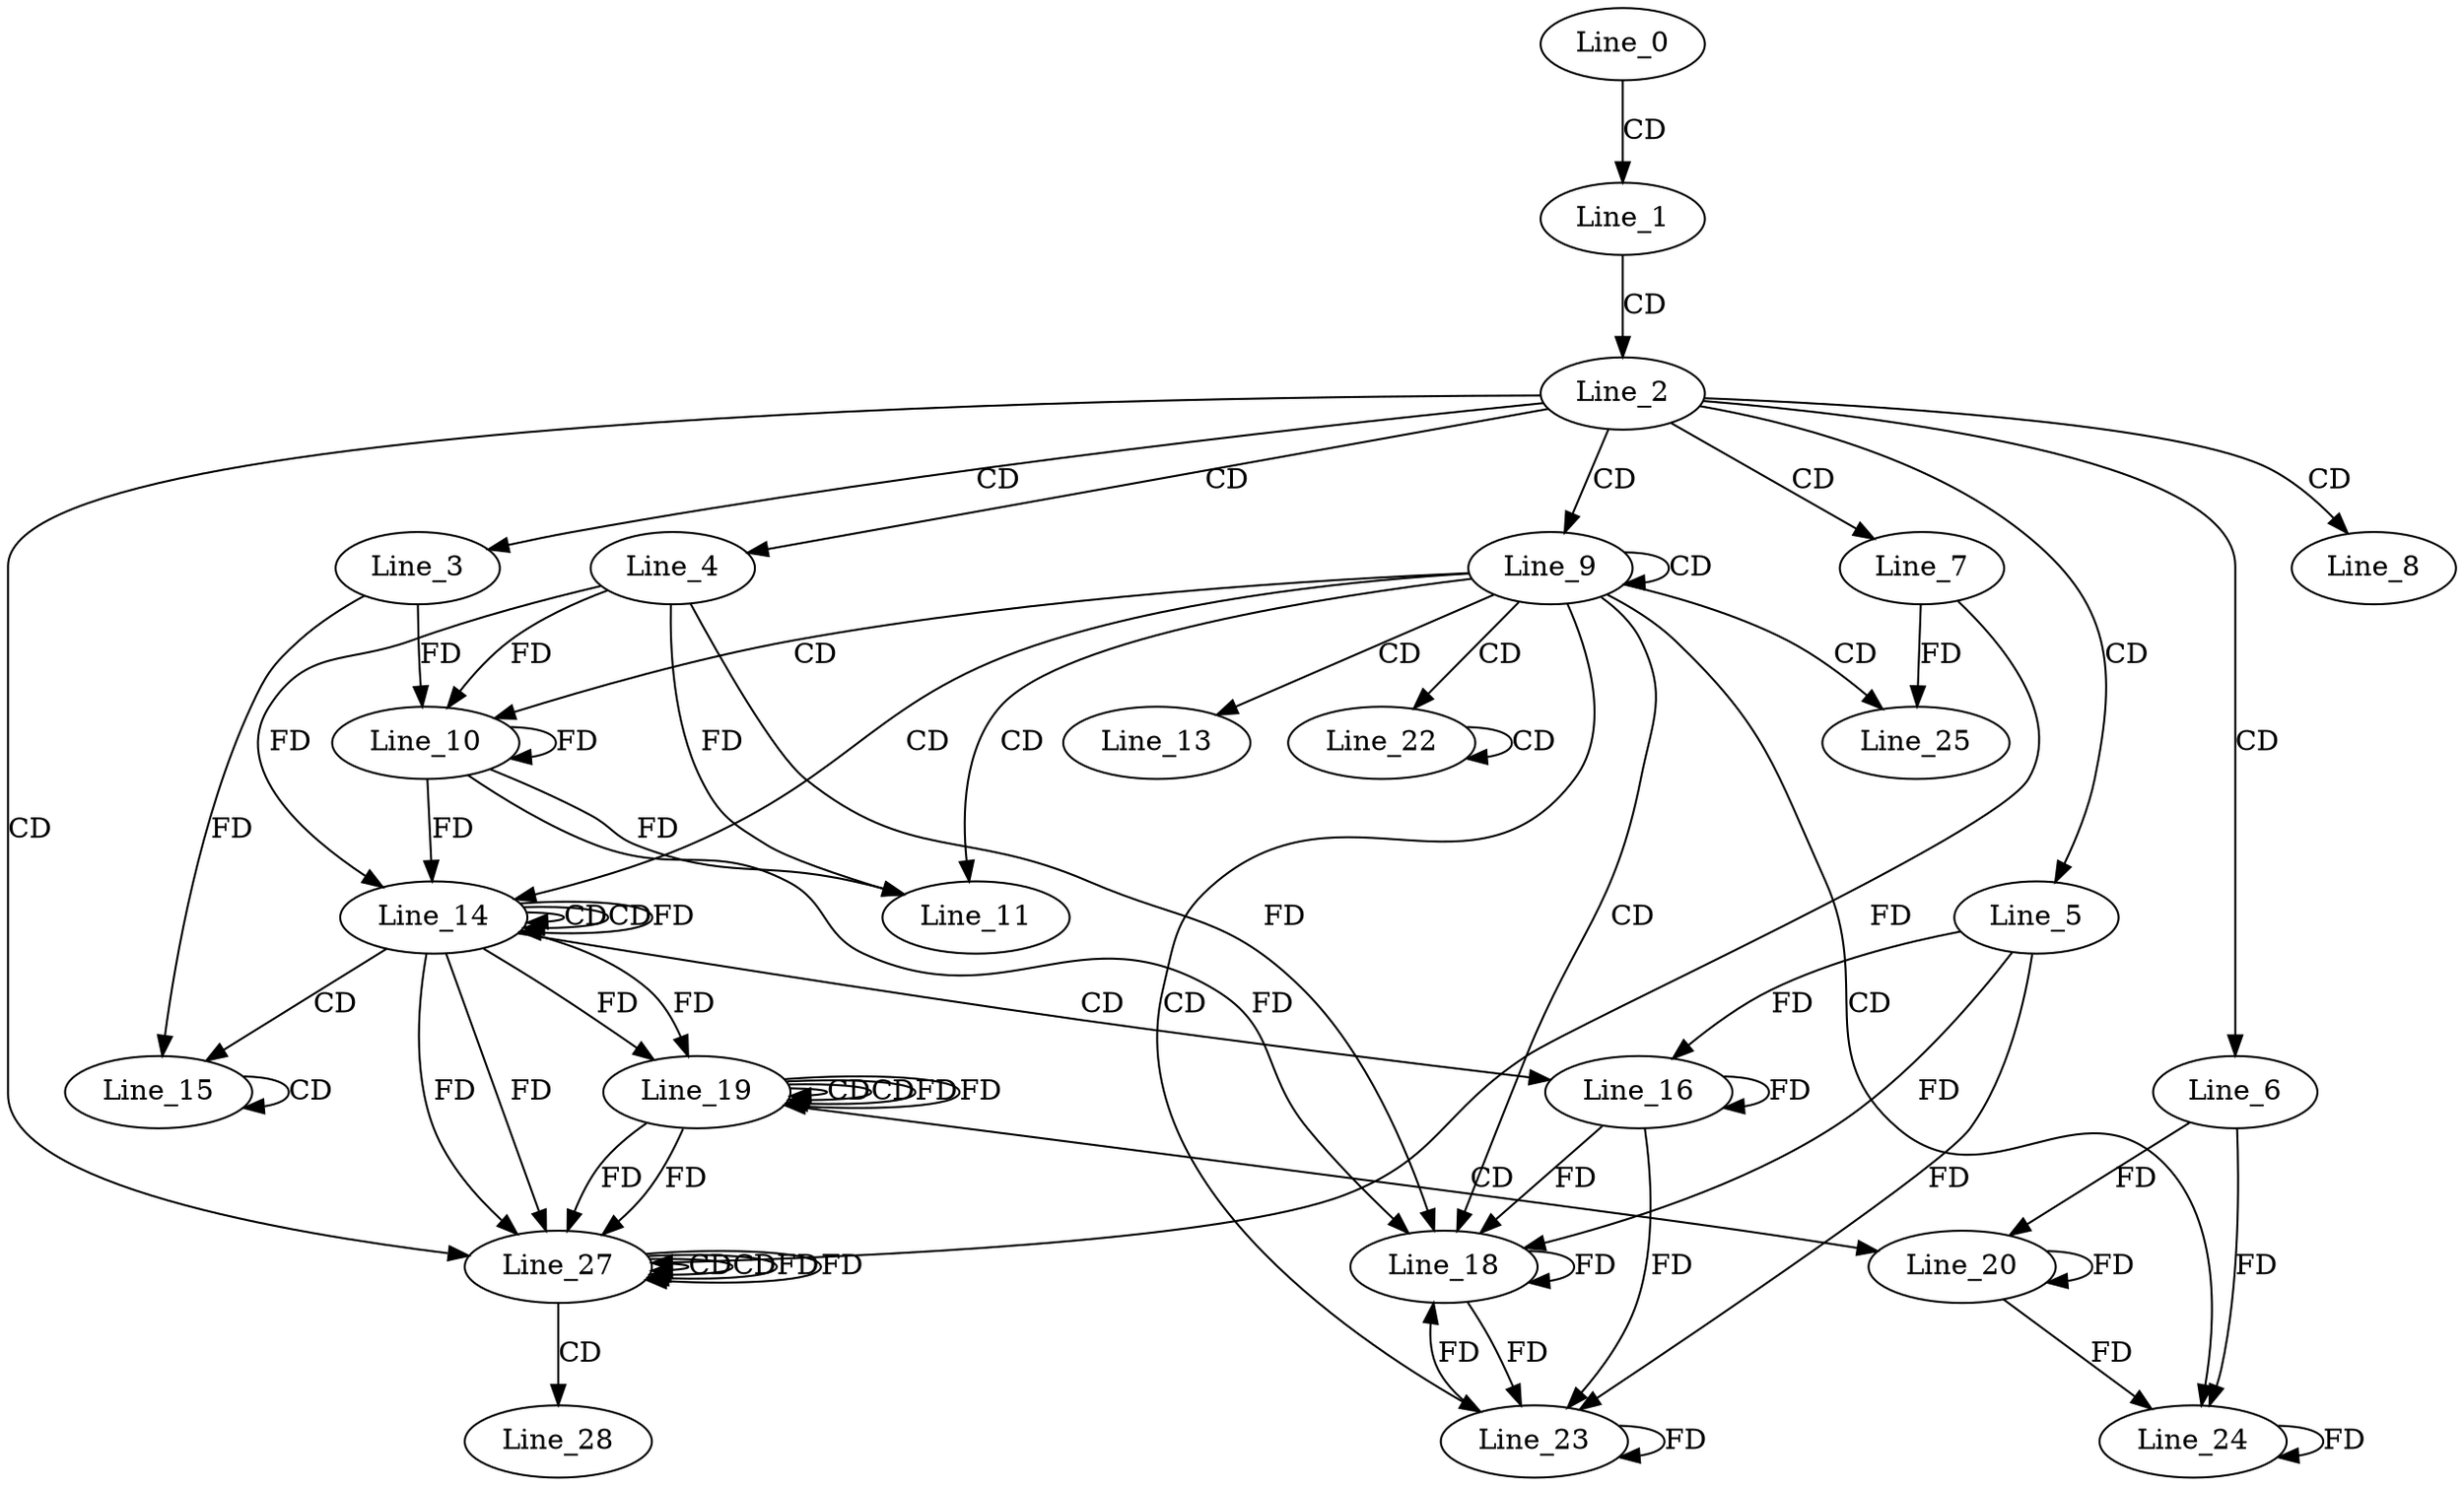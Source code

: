 digraph G {
  Line_0;
  Line_1;
  Line_2;
  Line_3;
  Line_4;
  Line_5;
  Line_6;
  Line_7;
  Line_8;
  Line_9;
  Line_10;
  Line_10;
  Line_11;
  Line_13;
  Line_14;
  Line_14;
  Line_14;
  Line_15;
  Line_15;
  Line_16;
  Line_18;
  Line_19;
  Line_19;
  Line_19;
  Line_20;
  Line_22;
  Line_22;
  Line_23;
  Line_24;
  Line_25;
  Line_27;
  Line_27;
  Line_27;
  Line_28;
  Line_0 -> Line_1 [ label="CD" ];
  Line_1 -> Line_2 [ label="CD" ];
  Line_2 -> Line_3 [ label="CD" ];
  Line_2 -> Line_4 [ label="CD" ];
  Line_2 -> Line_5 [ label="CD" ];
  Line_2 -> Line_6 [ label="CD" ];
  Line_2 -> Line_7 [ label="CD" ];
  Line_2 -> Line_8 [ label="CD" ];
  Line_2 -> Line_9 [ label="CD" ];
  Line_9 -> Line_9 [ label="CD" ];
  Line_9 -> Line_10 [ label="CD" ];
  Line_10 -> Line_10 [ label="FD" ];
  Line_4 -> Line_10 [ label="FD" ];
  Line_3 -> Line_10 [ label="FD" ];
  Line_9 -> Line_11 [ label="CD" ];
  Line_10 -> Line_11 [ label="FD" ];
  Line_4 -> Line_11 [ label="FD" ];
  Line_9 -> Line_13 [ label="CD" ];
  Line_9 -> Line_14 [ label="CD" ];
  Line_14 -> Line_14 [ label="CD" ];
  Line_10 -> Line_14 [ label="FD" ];
  Line_4 -> Line_14 [ label="FD" ];
  Line_14 -> Line_14 [ label="CD" ];
  Line_14 -> Line_14 [ label="FD" ];
  Line_14 -> Line_15 [ label="CD" ];
  Line_15 -> Line_15 [ label="CD" ];
  Line_3 -> Line_15 [ label="FD" ];
  Line_14 -> Line_16 [ label="CD" ];
  Line_16 -> Line_16 [ label="FD" ];
  Line_5 -> Line_16 [ label="FD" ];
  Line_9 -> Line_18 [ label="CD" ];
  Line_16 -> Line_18 [ label="FD" ];
  Line_18 -> Line_18 [ label="FD" ];
  Line_5 -> Line_18 [ label="FD" ];
  Line_10 -> Line_18 [ label="FD" ];
  Line_4 -> Line_18 [ label="FD" ];
  Line_19 -> Line_19 [ label="CD" ];
  Line_14 -> Line_19 [ label="FD" ];
  Line_19 -> Line_19 [ label="CD" ];
  Line_19 -> Line_19 [ label="FD" ];
  Line_14 -> Line_19 [ label="FD" ];
  Line_19 -> Line_20 [ label="CD" ];
  Line_20 -> Line_20 [ label="FD" ];
  Line_6 -> Line_20 [ label="FD" ];
  Line_9 -> Line_22 [ label="CD" ];
  Line_22 -> Line_22 [ label="CD" ];
  Line_9 -> Line_23 [ label="CD" ];
  Line_16 -> Line_23 [ label="FD" ];
  Line_18 -> Line_23 [ label="FD" ];
  Line_23 -> Line_23 [ label="FD" ];
  Line_5 -> Line_23 [ label="FD" ];
  Line_9 -> Line_24 [ label="CD" ];
  Line_20 -> Line_24 [ label="FD" ];
  Line_24 -> Line_24 [ label="FD" ];
  Line_6 -> Line_24 [ label="FD" ];
  Line_9 -> Line_25 [ label="CD" ];
  Line_7 -> Line_25 [ label="FD" ];
  Line_2 -> Line_27 [ label="CD" ];
  Line_27 -> Line_27 [ label="CD" ];
  Line_19 -> Line_27 [ label="FD" ];
  Line_14 -> Line_27 [ label="FD" ];
  Line_7 -> Line_27 [ label="FD" ];
  Line_27 -> Line_27 [ label="CD" ];
  Line_27 -> Line_27 [ label="FD" ];
  Line_19 -> Line_27 [ label="FD" ];
  Line_14 -> Line_27 [ label="FD" ];
  Line_27 -> Line_28 [ label="CD" ];
  Line_23 -> Line_18 [ label="FD" ];
  Line_19 -> Line_19 [ label="FD" ];
  Line_27 -> Line_27 [ label="FD" ];
}
